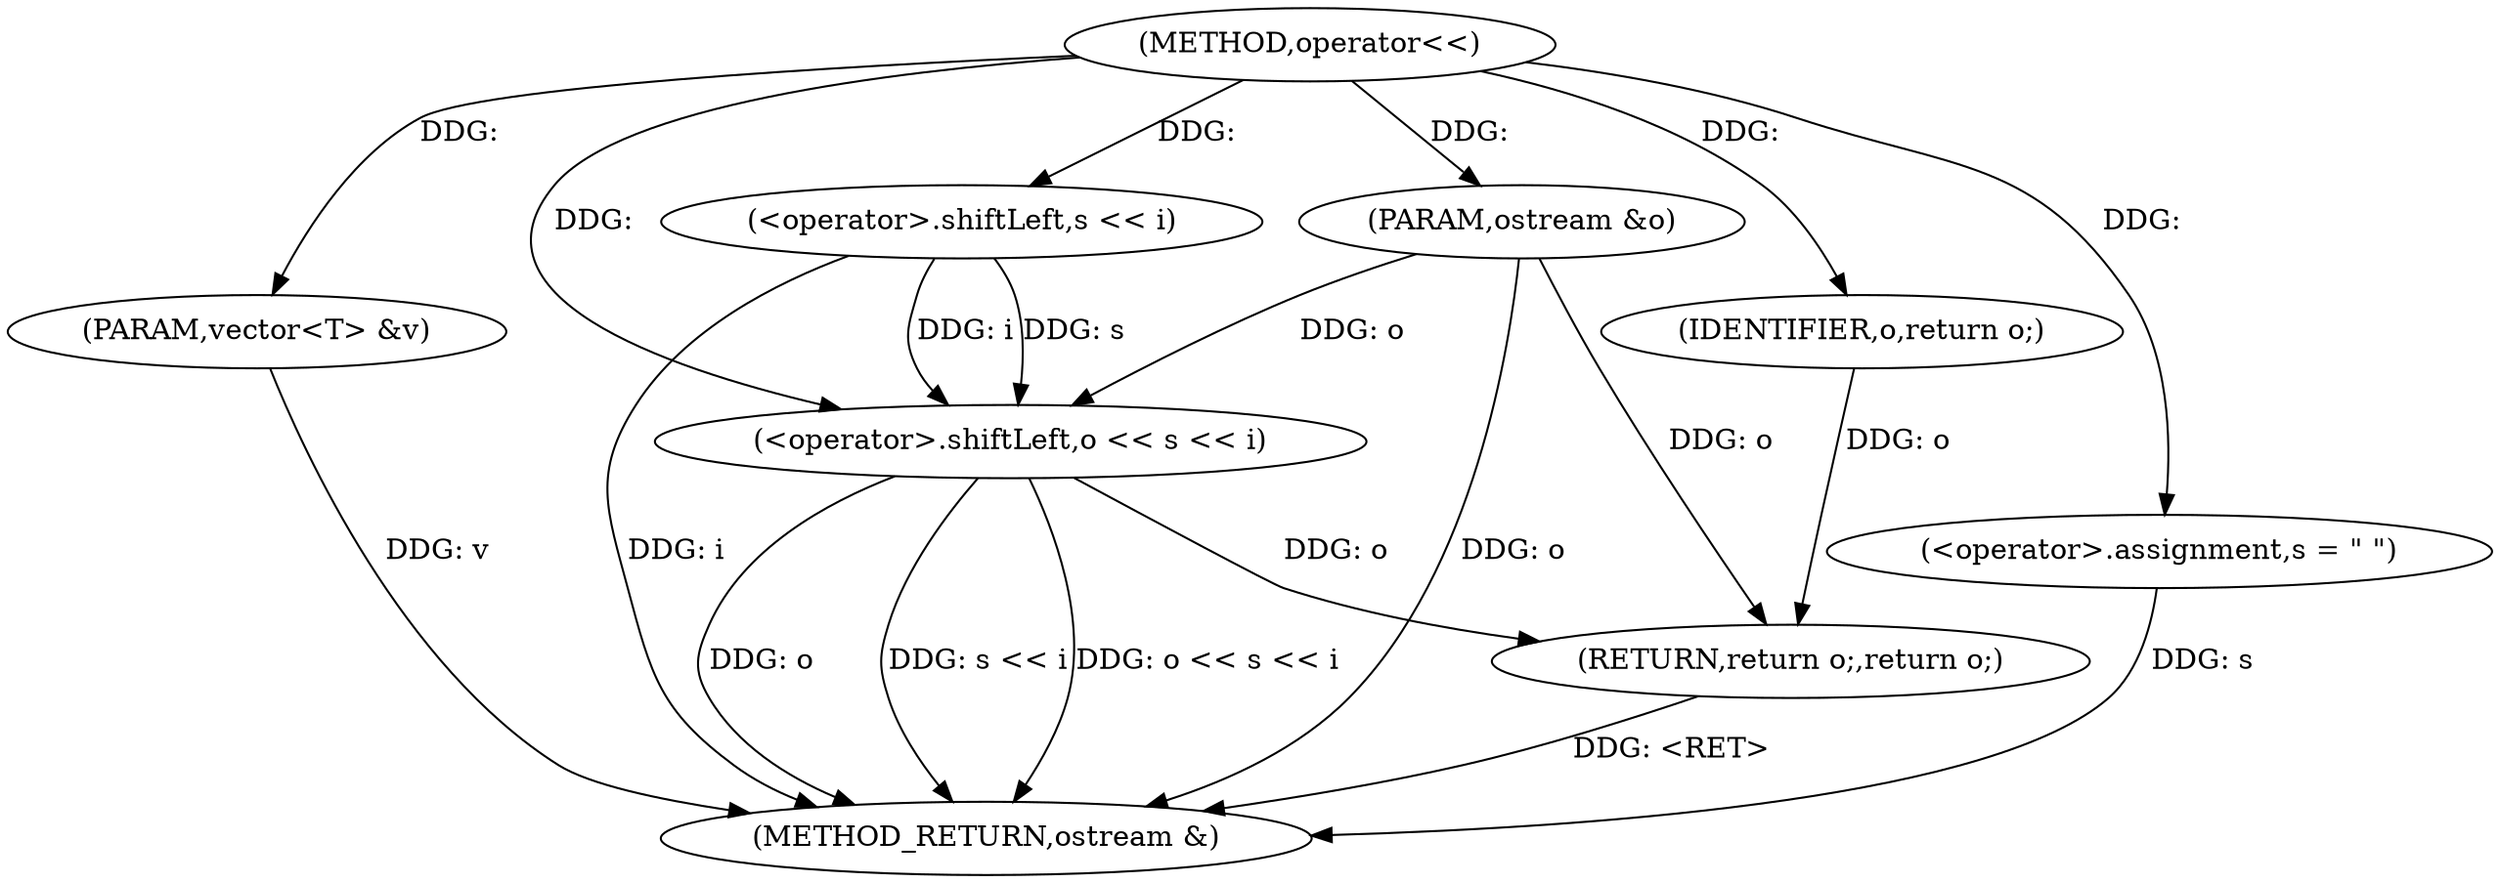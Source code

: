 digraph "operator<<" {  
"1000220" [label = "(METHOD,operator<<)" ]
"1000236" [label = "(METHOD_RETURN,ostream &)" ]
"1000221" [label = "(PARAM,ostream &o)" ]
"1000222" [label = "(PARAM,vector<T> &v)" ]
"1000234" [label = "(RETURN,return o;,return o;)" ]
"1000226" [label = "(<operator>.shiftLeft,o << s << i)" ]
"1000231" [label = "(<operator>.assignment,s = \" \")" ]
"1000235" [label = "(IDENTIFIER,o,return o;)" ]
"1000228" [label = "(<operator>.shiftLeft,s << i)" ]
  "1000221" -> "1000236"  [ label = "DDG: o"] 
  "1000222" -> "1000236"  [ label = "DDG: v"] 
  "1000226" -> "1000236"  [ label = "DDG: o"] 
  "1000226" -> "1000236"  [ label = "DDG: s << i"] 
  "1000226" -> "1000236"  [ label = "DDG: o << s << i"] 
  "1000231" -> "1000236"  [ label = "DDG: s"] 
  "1000234" -> "1000236"  [ label = "DDG: <RET>"] 
  "1000228" -> "1000236"  [ label = "DDG: i"] 
  "1000220" -> "1000221"  [ label = "DDG: "] 
  "1000220" -> "1000222"  [ label = "DDG: "] 
  "1000235" -> "1000234"  [ label = "DDG: o"] 
  "1000226" -> "1000234"  [ label = "DDG: o"] 
  "1000221" -> "1000234"  [ label = "DDG: o"] 
  "1000220" -> "1000231"  [ label = "DDG: "] 
  "1000220" -> "1000235"  [ label = "DDG: "] 
  "1000221" -> "1000226"  [ label = "DDG: o"] 
  "1000220" -> "1000226"  [ label = "DDG: "] 
  "1000228" -> "1000226"  [ label = "DDG: i"] 
  "1000228" -> "1000226"  [ label = "DDG: s"] 
  "1000220" -> "1000228"  [ label = "DDG: "] 
}
